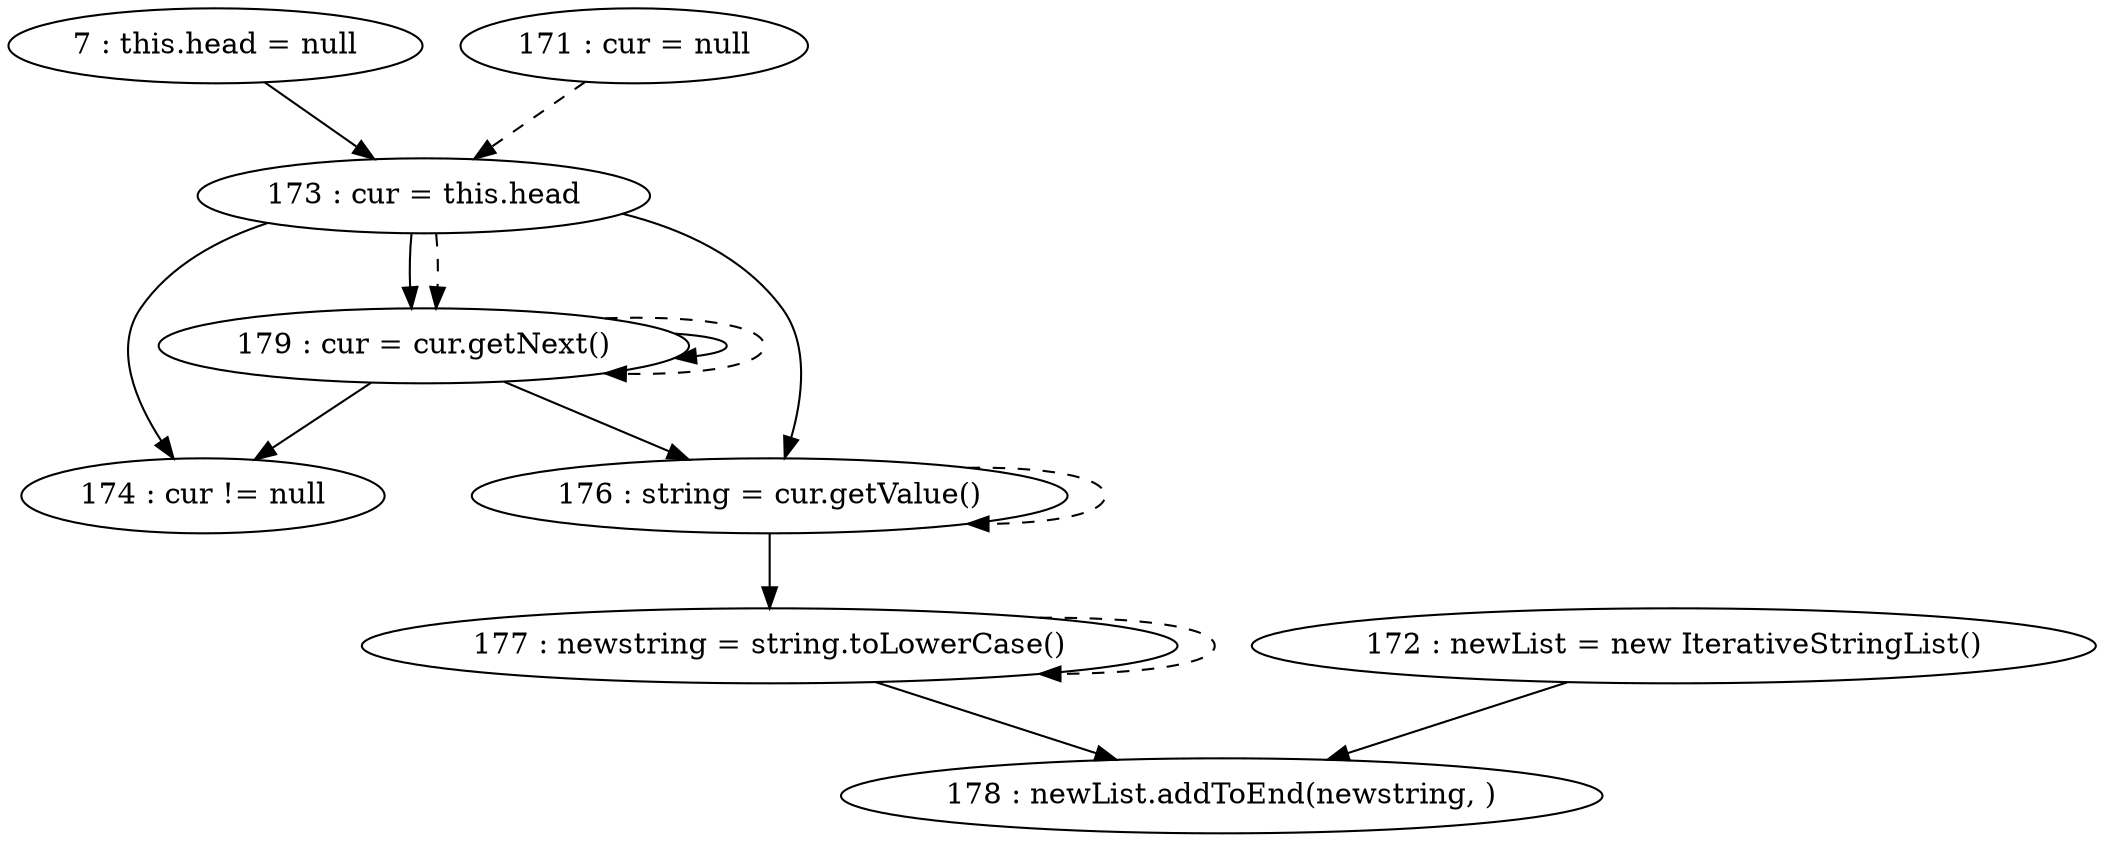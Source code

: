 digraph G {
"7 : this.head = null"
"7 : this.head = null" -> "173 : cur = this.head"
"171 : cur = null"
"171 : cur = null" -> "173 : cur = this.head" [style=dashed]
"172 : newList = new IterativeStringList()"
"172 : newList = new IterativeStringList()" -> "178 : newList.addToEnd(newstring, )"
"173 : cur = this.head"
"173 : cur = this.head" -> "179 : cur = cur.getNext()"
"173 : cur = this.head" -> "174 : cur != null"
"173 : cur = this.head" -> "176 : string = cur.getValue()"
"173 : cur = this.head" -> "179 : cur = cur.getNext()" [style=dashed]
"174 : cur != null"
"176 : string = cur.getValue()"
"176 : string = cur.getValue()" -> "177 : newstring = string.toLowerCase()"
"176 : string = cur.getValue()" -> "176 : string = cur.getValue()" [style=dashed]
"177 : newstring = string.toLowerCase()"
"177 : newstring = string.toLowerCase()" -> "178 : newList.addToEnd(newstring, )"
"177 : newstring = string.toLowerCase()" -> "177 : newstring = string.toLowerCase()" [style=dashed]
"178 : newList.addToEnd(newstring, )"
"179 : cur = cur.getNext()"
"179 : cur = cur.getNext()" -> "179 : cur = cur.getNext()"
"179 : cur = cur.getNext()" -> "174 : cur != null"
"179 : cur = cur.getNext()" -> "176 : string = cur.getValue()"
"179 : cur = cur.getNext()" -> "179 : cur = cur.getNext()" [style=dashed]
"174 : cur != null"
}